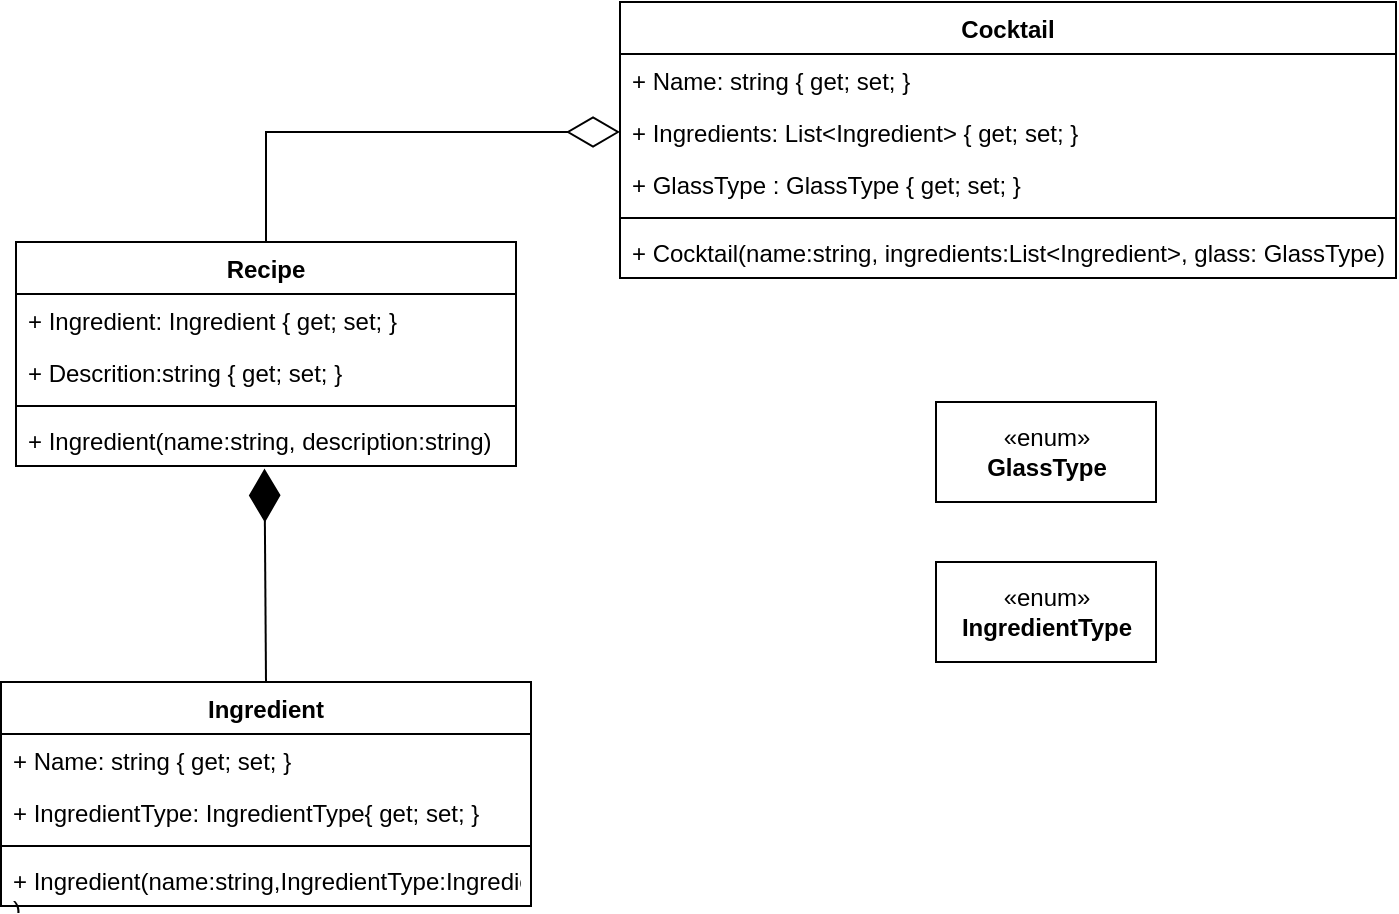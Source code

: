 <mxfile version="14.2.7" type="device"><diagram id="C5RBs43oDa-KdzZeNtuy" name="Page-1"><mxGraphModel dx="1128" dy="622" grid="1" gridSize="10" guides="1" tooltips="1" connect="1" arrows="1" fold="1" page="1" pageScale="1" pageWidth="827" pageHeight="1169" math="0" shadow="0"><root><mxCell id="WIyWlLk6GJQsqaUBKTNV-0"/><mxCell id="WIyWlLk6GJQsqaUBKTNV-1" parent="WIyWlLk6GJQsqaUBKTNV-0"/><mxCell id="GMEI8heF4YhuBGyHdZHc-0" value="Cocktail" style="swimlane;fontStyle=1;align=center;verticalAlign=top;childLayout=stackLayout;horizontal=1;startSize=26;horizontalStack=0;resizeParent=1;resizeParentMax=0;resizeLast=0;collapsible=1;marginBottom=0;" parent="WIyWlLk6GJQsqaUBKTNV-1" vertex="1"><mxGeometry x="512" y="150" width="388" height="138" as="geometry"/></mxCell><mxCell id="GMEI8heF4YhuBGyHdZHc-27" value="+ Name: string { get; set; }" style="text;strokeColor=none;fillColor=none;align=left;verticalAlign=top;spacingLeft=4;spacingRight=4;overflow=hidden;rotatable=0;points=[[0,0.5],[1,0.5]];portConstraint=eastwest;" parent="GMEI8heF4YhuBGyHdZHc-0" vertex="1"><mxGeometry y="26" width="388" height="26" as="geometry"/></mxCell><mxCell id="GMEI8heF4YhuBGyHdZHc-1" value="+ Ingredients: List&lt;Ingredient&gt; { get; set; }" style="text;strokeColor=none;fillColor=none;align=left;verticalAlign=top;spacingLeft=4;spacingRight=4;overflow=hidden;rotatable=0;points=[[0,0.5],[1,0.5]];portConstraint=eastwest;" parent="GMEI8heF4YhuBGyHdZHc-0" vertex="1"><mxGeometry y="52" width="388" height="26" as="geometry"/></mxCell><mxCell id="GMEI8heF4YhuBGyHdZHc-30" value="+ GlassType : GlassType { get; set; }" style="text;strokeColor=none;fillColor=none;align=left;verticalAlign=top;spacingLeft=4;spacingRight=4;overflow=hidden;rotatable=0;points=[[0,0.5],[1,0.5]];portConstraint=eastwest;" parent="GMEI8heF4YhuBGyHdZHc-0" vertex="1"><mxGeometry y="78" width="388" height="26" as="geometry"/></mxCell><mxCell id="GMEI8heF4YhuBGyHdZHc-2" value="" style="line;strokeWidth=1;fillColor=none;align=left;verticalAlign=middle;spacingTop=-1;spacingLeft=3;spacingRight=3;rotatable=0;labelPosition=right;points=[];portConstraint=eastwest;" parent="GMEI8heF4YhuBGyHdZHc-0" vertex="1"><mxGeometry y="104" width="388" height="8" as="geometry"/></mxCell><mxCell id="GMEI8heF4YhuBGyHdZHc-3" value="+ Cocktail(name:string, ingredients:List&lt;Ingredient&gt;, glass: GlassType)" style="text;strokeColor=none;fillColor=none;align=left;verticalAlign=top;spacingLeft=4;spacingRight=4;overflow=hidden;rotatable=0;points=[[0,0.5],[1,0.5]];portConstraint=eastwest;" parent="GMEI8heF4YhuBGyHdZHc-0" vertex="1"><mxGeometry y="112" width="388" height="26" as="geometry"/></mxCell><mxCell id="GMEI8heF4YhuBGyHdZHc-5" value="Recipe" style="swimlane;fontStyle=1;align=center;verticalAlign=top;childLayout=stackLayout;horizontal=1;startSize=26;horizontalStack=0;resizeParent=1;resizeParentMax=0;resizeLast=0;collapsible=1;marginBottom=0;" parent="WIyWlLk6GJQsqaUBKTNV-1" vertex="1"><mxGeometry x="210" y="270" width="250" height="112" as="geometry"/></mxCell><mxCell id="GMEI8heF4YhuBGyHdZHc-6" value="+ Ingredient: Ingredient { get; set; }" style="text;strokeColor=none;fillColor=none;align=left;verticalAlign=top;spacingLeft=4;spacingRight=4;overflow=hidden;rotatable=0;points=[[0,0.5],[1,0.5]];portConstraint=eastwest;" parent="GMEI8heF4YhuBGyHdZHc-5" vertex="1"><mxGeometry y="26" width="250" height="26" as="geometry"/></mxCell><mxCell id="r0kTFoVJbADRN85cLbs4-0" value="+ Descrition:string { get; set; }" style="text;strokeColor=none;fillColor=none;align=left;verticalAlign=top;spacingLeft=4;spacingRight=4;overflow=hidden;rotatable=0;points=[[0,0.5],[1,0.5]];portConstraint=eastwest;" vertex="1" parent="GMEI8heF4YhuBGyHdZHc-5"><mxGeometry y="52" width="250" height="26" as="geometry"/></mxCell><mxCell id="GMEI8heF4YhuBGyHdZHc-7" value="" style="line;strokeWidth=1;fillColor=none;align=left;verticalAlign=middle;spacingTop=-1;spacingLeft=3;spacingRight=3;rotatable=0;labelPosition=right;points=[];portConstraint=eastwest;" parent="GMEI8heF4YhuBGyHdZHc-5" vertex="1"><mxGeometry y="78" width="250" height="8" as="geometry"/></mxCell><mxCell id="GMEI8heF4YhuBGyHdZHc-8" value="+ Ingredient(name:string, description:string)" style="text;strokeColor=none;fillColor=none;align=left;verticalAlign=top;spacingLeft=4;spacingRight=4;overflow=hidden;rotatable=0;points=[[0,0.5],[1,0.5]];portConstraint=eastwest;" parent="GMEI8heF4YhuBGyHdZHc-5" vertex="1"><mxGeometry y="86" width="250" height="26" as="geometry"/></mxCell><mxCell id="GMEI8heF4YhuBGyHdZHc-26" value="" style="endArrow=diamondThin;endFill=0;endSize=24;html=1;entryX=0;entryY=0.5;entryDx=0;entryDy=0;exitX=0.5;exitY=0;exitDx=0;exitDy=0;rounded=0;" parent="WIyWlLk6GJQsqaUBKTNV-1" source="GMEI8heF4YhuBGyHdZHc-5" target="GMEI8heF4YhuBGyHdZHc-1" edge="1"><mxGeometry width="160" relative="1" as="geometry"><mxPoint x="348" y="215" as="sourcePoint"/><mxPoint x="508" y="215" as="targetPoint"/><Array as="points"><mxPoint x="335" y="215"/></Array></mxGeometry></mxCell><mxCell id="GMEI8heF4YhuBGyHdZHc-29" value="«enum»&lt;br&gt;&lt;b&gt;GlassType&lt;/b&gt;" style="html=1;" parent="WIyWlLk6GJQsqaUBKTNV-1" vertex="1"><mxGeometry x="670" y="350" width="110" height="50" as="geometry"/></mxCell><mxCell id="Yr-CmaKSYnEWZV2PP2VZ-0" value="Ingredient" style="swimlane;fontStyle=1;align=center;verticalAlign=top;childLayout=stackLayout;horizontal=1;startSize=26;horizontalStack=0;resizeParent=1;resizeParentMax=0;resizeLast=0;collapsible=1;marginBottom=0;" parent="WIyWlLk6GJQsqaUBKTNV-1" vertex="1"><mxGeometry x="202.5" y="490" width="265" height="112" as="geometry"/></mxCell><mxCell id="Yr-CmaKSYnEWZV2PP2VZ-6" value="+ Name: string { get; set; }" style="text;strokeColor=none;fillColor=none;align=left;verticalAlign=top;spacingLeft=4;spacingRight=4;overflow=hidden;rotatable=0;points=[[0,0.5],[1,0.5]];portConstraint=eastwest;" parent="Yr-CmaKSYnEWZV2PP2VZ-0" vertex="1"><mxGeometry y="26" width="265" height="26" as="geometry"/></mxCell><mxCell id="Yr-CmaKSYnEWZV2PP2VZ-1" value="+ IngredientType: IngredientType{ get; set; }" style="text;strokeColor=none;fillColor=none;align=left;verticalAlign=top;spacingLeft=4;spacingRight=4;overflow=hidden;rotatable=0;points=[[0,0.5],[1,0.5]];portConstraint=eastwest;" parent="Yr-CmaKSYnEWZV2PP2VZ-0" vertex="1"><mxGeometry y="52" width="265" height="26" as="geometry"/></mxCell><mxCell id="Yr-CmaKSYnEWZV2PP2VZ-2" value="" style="line;strokeWidth=1;fillColor=none;align=left;verticalAlign=middle;spacingTop=-1;spacingLeft=3;spacingRight=3;rotatable=0;labelPosition=right;points=[];portConstraint=eastwest;" parent="Yr-CmaKSYnEWZV2PP2VZ-0" vertex="1"><mxGeometry y="78" width="265" height="8" as="geometry"/></mxCell><mxCell id="Yr-CmaKSYnEWZV2PP2VZ-3" value="+ Ingredient(name:string,IngredientType:IngredientType)&#10;)" style="text;strokeColor=none;fillColor=none;align=left;verticalAlign=top;spacingLeft=4;spacingRight=4;overflow=hidden;rotatable=0;points=[[0,0.5],[1,0.5]];portConstraint=eastwest;" parent="Yr-CmaKSYnEWZV2PP2VZ-0" vertex="1"><mxGeometry y="86" width="265" height="26" as="geometry"/></mxCell><mxCell id="Yr-CmaKSYnEWZV2PP2VZ-4" value="" style="endArrow=diamondThin;endFill=1;endSize=24;html=1;entryX=0.497;entryY=1.048;entryDx=0;entryDy=0;exitX=0.5;exitY=0;exitDx=0;exitDy=0;entryPerimeter=0;" parent="WIyWlLk6GJQsqaUBKTNV-1" source="Yr-CmaKSYnEWZV2PP2VZ-0" target="GMEI8heF4YhuBGyHdZHc-8" edge="1"><mxGeometry width="160" relative="1" as="geometry"><mxPoint x="80" y="165" as="sourcePoint"/><mxPoint x="240" y="165" as="targetPoint"/></mxGeometry></mxCell><mxCell id="Yr-CmaKSYnEWZV2PP2VZ-7" value="«enum»&lt;br&gt;&lt;b&gt;IngredientType&lt;/b&gt;" style="html=1;" parent="WIyWlLk6GJQsqaUBKTNV-1" vertex="1"><mxGeometry x="670" y="430" width="110" height="50" as="geometry"/></mxCell></root></mxGraphModel></diagram></mxfile>